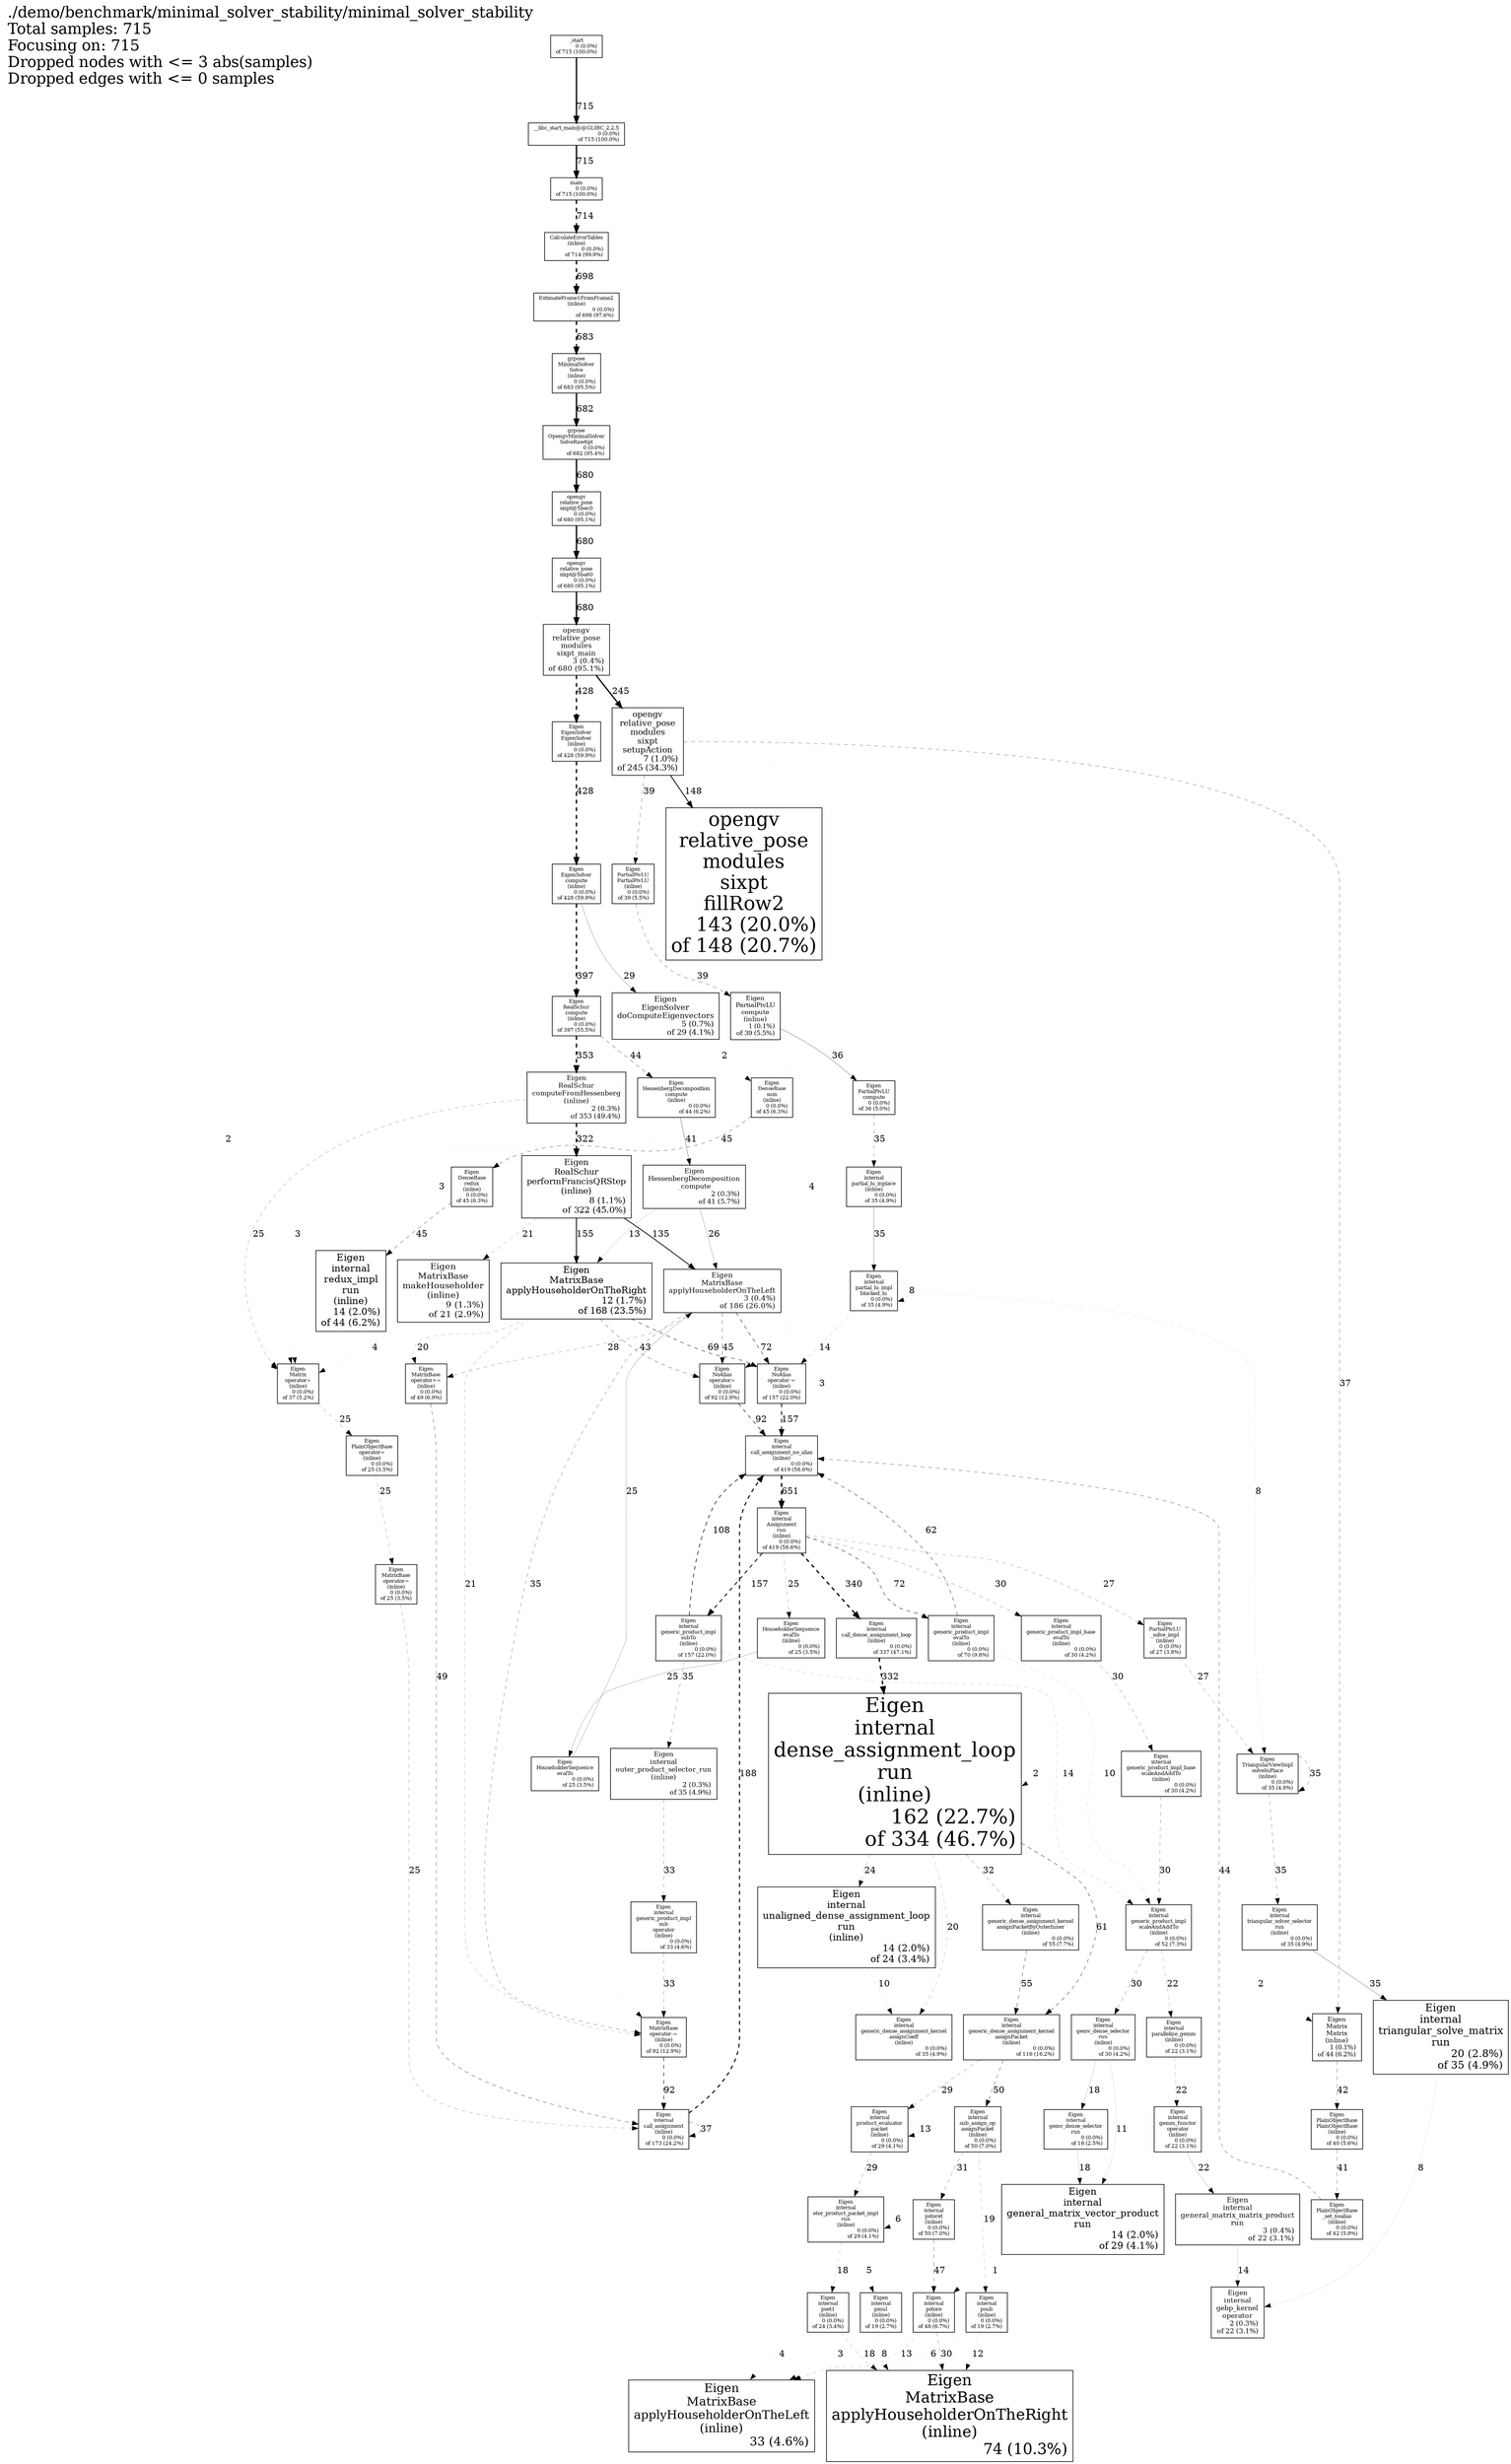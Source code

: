 digraph "./demo/benchmark/minimal_solver_stability/minimal_solver_stability; 715 samples" {
node [width=0.375,height=0.25];
Legend [shape=box,fontsize=24,shape=plaintext,label="./demo/benchmark/minimal_solver_stability/minimal_solver_stability\lTotal samples: 715\lFocusing on: 715\lDropped nodes with <= 3 abs(samples)\lDropped edges with <= 0 samples\l"];
N1 [label="__libc_start_main@@GLIBC_2.2.5\n0 (0.0%)\rof 715 (100.0%)\r",shape=box,fontsize=8.0];
N2 [label="_start\n0 (0.0%)\rof 715 (100.0%)\r",shape=box,fontsize=8.0];
N3 [label="main\n0 (0.0%)\rof 715 (100.0%)\r",shape=box,fontsize=8.0];
N4 [label="CalculateErrorTables\n(inline)\n0 (0.0%)\rof 714 (99.9%)\r",shape=box,fontsize=8.0];
N5 [label="EstimateFrame1FromFrame2\n(inline)\n0 (0.0%)\rof 698 (97.6%)\r",shape=box,fontsize=8.0];
N6 [label="grpose\nMinimalSolver\nSolve\n(inline)\n0 (0.0%)\rof 683 (95.5%)\r",shape=box,fontsize=8.0];
N7 [label="grpose\nOpengvMinimalSolver\nSolveRaw6pt\n0 (0.0%)\rof 682 (95.4%)\r",shape=box,fontsize=8.0];
N8 [label="opengv\nrelative_pose\nmodules\nsixpt_main\n3 (0.4%)\rof 680 (95.1%)\r",shape=box,fontsize=11.2];
N9 [label="opengv\nrelative_pose\nsixpt@5ba60\n0 (0.0%)\rof 680 (95.1%)\r",shape=box,fontsize=8.0];
N10 [label="opengv\nrelative_pose\nsixpt@5bec0\n0 (0.0%)\rof 680 (95.1%)\r",shape=box,fontsize=8.0];
N11 [label="Eigen\nEigenSolver\nEigenSolver\n(inline)\n0 (0.0%)\rof 428 (59.9%)\r",shape=box,fontsize=8.0];
N12 [label="Eigen\nEigenSolver\ncompute\n(inline)\n0 (0.0%)\rof 428 (59.9%)\r",shape=box,fontsize=8.0];
N13 [label="Eigen\ninternal\nAssignment\nrun\n(inline)\n0 (0.0%)\rof 419 (58.6%)\r",shape=box,fontsize=8.0];
N14 [label="Eigen\ninternal\ncall_assignment_no_alias\n(inline)\n0 (0.0%)\rof 419 (58.6%)\r",shape=box,fontsize=8.0];
N15 [label="Eigen\nRealSchur\ncompute\n(inline)\n0 (0.0%)\rof 397 (55.5%)\r",shape=box,fontsize=8.0];
N16 [label="Eigen\nRealSchur\ncomputeFromHessenberg\n(inline)\n2 (0.3%)\rof 353 (49.4%)\r",shape=box,fontsize=10.6];
N17 [label="Eigen\ninternal\ncall_dense_assignment_loop\n(inline)\n0 (0.0%)\rof 337 (47.1%)\r",shape=box,fontsize=8.0];
N18 [label="Eigen\ninternal\ndense_assignment_loop\nrun\n(inline)\n162 (22.7%)\rof 334 (46.7%)\r",shape=box,fontsize=31.8];
N19 [label="Eigen\nRealSchur\nperformFrancisQRStep\n(inline)\n8 (1.1%)\rof 322 (45.0%)\r",shape=box,fontsize=13.3];
N20 [label="opengv\nrelative_pose\nmodules\nsixpt\nsetupAction\n7 (1.0%)\rof 245 (34.3%)\r",shape=box,fontsize=12.9];
N21 [label="Eigen\nMatrixBase\napplyHouseholderOnTheLeft\n3 (0.4%)\rof 186 (26.0%)\r",shape=box,fontsize=11.2];
N22 [label="Eigen\ninternal\ncall_assignment\n(inline)\n0 (0.0%)\rof 173 (24.2%)\r",shape=box,fontsize=8.0];
N23 [label="Eigen\nMatrixBase\napplyHouseholderOnTheRight\n12 (1.7%)\rof 168 (23.5%)\r",shape=box,fontsize=14.5];
N24 [label="Eigen\nNoAlias\noperator-=\n(inline)\n0 (0.0%)\rof 157 (22.0%)\r",shape=box,fontsize=8.0];
N25 [label="Eigen\ninternal\ngeneric_product_impl\nsubTo\n(inline)\n0 (0.0%)\rof 157 (22.0%)\r",shape=box,fontsize=8.0];
N26 [label="opengv\nrelative_pose\nmodules\nsixpt\nfillRow2\n143 (20.0%)\rof 148 (20.7%)\r",shape=box,fontsize=30.4];
N27 [label="Eigen\ninternal\ngeneric_dense_assignment_kernel\nassignPacket\n(inline)\n0 (0.0%)\rof 116 (16.2%)\r",shape=box,fontsize=8.0];
N28 [label="Eigen\nMatrixBase\noperator-=\n(inline)\n0 (0.0%)\rof 92 (12.9%)\r",shape=box,fontsize=8.0];
N29 [label="Eigen\nNoAlias\noperator=\n(inline)\n0 (0.0%)\rof 92 (12.9%)\r",shape=box,fontsize=8.0];
N30 [label="Eigen\nMatrixBase\napplyHouseholderOnTheRight\n(inline)\n74 (10.3%)\r",shape=box,fontsize=24.1];
N31 [label="Eigen\ninternal\ngeneric_product_impl\nevalTo\n(inline)\n0 (0.0%)\rof 70 (9.8%)\r",shape=box,fontsize=8.0];
N32 [label="Eigen\ninternal\ngeneric_dense_assignment_kernel\nassignPacketByOuterInner\n(inline)\n0 (0.0%)\rof 55 (7.7%)\r",shape=box,fontsize=8.0];
N33 [label="Eigen\ninternal\ngeneric_product_impl\nscaleAndAddTo\n(inline)\n0 (0.0%)\rof 52 (7.3%)\r",shape=box,fontsize=8.0];
N34 [label="Eigen\ninternal\npstoret\n(inline)\n0 (0.0%)\rof 50 (7.0%)\r",shape=box,fontsize=8.0];
N35 [label="Eigen\ninternal\nsub_assign_op\nassignPacket\n(inline)\n0 (0.0%)\rof 50 (7.0%)\r",shape=box,fontsize=8.0];
N36 [label="Eigen\nMatrixBase\noperator+=\n(inline)\n0 (0.0%)\rof 49 (6.9%)\r",shape=box,fontsize=8.0];
N37 [label="Eigen\ninternal\npstore\n(inline)\n0 (0.0%)\rof 48 (6.7%)\r",shape=box,fontsize=8.0];
N38 [label="Eigen\nDenseBase\nredux\n(inline)\n0 (0.0%)\rof 45 (6.3%)\r",shape=box,fontsize=8.0];
N39 [label="Eigen\nDenseBase\nsum\n(inline)\n0 (0.0%)\rof 45 (6.3%)\r",shape=box,fontsize=8.0];
N40 [label="Eigen\nHessenbergDecomposition\ncompute\n(inline)\n0 (0.0%)\rof 44 (6.2%)\r",shape=box,fontsize=8.0];
N41 [label="Eigen\nMatrix\nMatrix\n(inline)\n1 (0.1%)\rof 44 (6.2%)\r",shape=box,fontsize=9.9];
N42 [label="Eigen\ninternal\nredux_impl\nrun\n(inline)\n14 (2.0%)\rof 44 (6.2%)\r",shape=box,fontsize=15.0];
N43 [label="Eigen\nPlainObjectBase\n_set_noalias\n(inline)\n0 (0.0%)\rof 42 (5.9%)\r",shape=box,fontsize=8.0];
N44 [label="Eigen\nHessenbergDecomposition\n_compute\n2 (0.3%)\rof 41 (5.7%)\r",shape=box,fontsize=10.6];
N45 [label="Eigen\nPlainObjectBase\nPlainObjectBase\n(inline)\n0 (0.0%)\rof 40 (5.6%)\r",shape=box,fontsize=8.0];
N46 [label="Eigen\nPartialPivLU\nPartialPivLU\n(inline)\n0 (0.0%)\rof 39 (5.5%)\r",shape=box,fontsize=8.0];
N47 [label="Eigen\nPartialPivLU\ncompute\n(inline)\n1 (0.1%)\rof 39 (5.5%)\r",shape=box,fontsize=9.9];
N48 [label="Eigen\nMatrix\noperator=\n(inline)\n0 (0.0%)\rof 37 (5.2%)\r",shape=box,fontsize=8.0];
N49 [label="Eigen\nPartialPivLU\ncompute\n0 (0.0%)\rof 36 (5.0%)\r",shape=box,fontsize=8.0];
N50 [label="Eigen\nTriangularViewImpl\nsolveInPlace\n(inline)\n0 (0.0%)\rof 35 (4.9%)\r",shape=box,fontsize=8.0];
N51 [label="Eigen\ninternal\ngeneric_dense_assignment_kernel\nassignCoeff\n(inline)\n0 (0.0%)\rof 35 (4.9%)\r",shape=box,fontsize=8.0];
N52 [label="Eigen\ninternal\nouter_product_selector_run\n(inline)\n2 (0.3%)\rof 35 (4.9%)\r",shape=box,fontsize=10.6];
N53 [label="Eigen\ninternal\npartial_lu_impl\nblocked_lu\n0 (0.0%)\rof 35 (4.9%)\r",shape=box,fontsize=8.0];
N54 [label="Eigen\ninternal\npartial_lu_inplace\n(inline)\n0 (0.0%)\rof 35 (4.9%)\r",shape=box,fontsize=8.0];
N55 [label="Eigen\ninternal\ntriangular_solve_matrix\nrun\n20 (2.8%)\rof 35 (4.9%)\r",shape=box,fontsize=16.4];
N56 [label="Eigen\ninternal\ntriangular_solver_selector\nrun\n(inline)\n0 (0.0%)\rof 35 (4.9%)\r",shape=box,fontsize=8.0];
N57 [label="Eigen\nMatrixBase\napplyHouseholderOnTheLeft\n(inline)\n33 (4.6%)\r",shape=box,fontsize=18.7];
N58 [label="Eigen\ninternal\ngeneric_product_impl\nsub\noperator\n(inline)\n0 (0.0%)\rof 33 (4.6%)\r",shape=box,fontsize=8.0];
N59 [label="Eigen\ninternal\ngemv_dense_selector\nrun\n(inline)\n0 (0.0%)\rof 30 (4.2%)\r",shape=box,fontsize=8.0];
N60 [label="Eigen\ninternal\ngeneric_product_impl_base\nevalTo\n(inline)\n0 (0.0%)\rof 30 (4.2%)\r",shape=box,fontsize=8.0];
N61 [label="Eigen\ninternal\ngeneric_product_impl_base\nscaleAndAddTo\n(inline)\n0 (0.0%)\rof 30 (4.2%)\r",shape=box,fontsize=8.0];
N62 [label="Eigen\nEigenSolver\ndoComputeEigenvectors\n5 (0.7%)\rof 29 (4.1%)\r",shape=box,fontsize=12.2];
N63 [label="Eigen\ninternal\netor_product_packet_impl\nrun\n(inline)\n0 (0.0%)\rof 29 (4.1%)\r",shape=box,fontsize=8.0];
N64 [label="Eigen\ninternal\ngeneral_matrix_vector_product\nrun\n14 (2.0%)\rof 29 (4.1%)\r",shape=box,fontsize=15.0];
N65 [label="Eigen\ninternal\nproduct_evaluator\npacket\n(inline)\n0 (0.0%)\rof 29 (4.1%)\r",shape=box,fontsize=8.0];
N66 [label="Eigen\nPartialPivLU\n_solve_impl\n(inline)\n0 (0.0%)\rof 27 (3.8%)\r",shape=box,fontsize=8.0];
N67 [label="Eigen\nHouseholderSequence\nevalTo\n0 (0.0%)\rof 25 (3.5%)\r",shape=box,fontsize=8.0];
N68 [label="Eigen\nHouseholderSequence\nevalTo\n(inline)\n0 (0.0%)\rof 25 (3.5%)\r",shape=box,fontsize=8.0];
N69 [label="Eigen\nMatrixBase\noperator=\n(inline)\n0 (0.0%)\rof 25 (3.5%)\r",shape=box,fontsize=8.0];
N70 [label="Eigen\nPlainObjectBase\noperator=\n(inline)\n0 (0.0%)\rof 25 (3.5%)\r",shape=box,fontsize=8.0];
N71 [label="Eigen\ninternal\npset1\n(inline)\n0 (0.0%)\rof 24 (3.4%)\r",shape=box,fontsize=8.0];
N72 [label="Eigen\ninternal\nunaligned_dense_assignment_loop\nrun\n(inline)\n14 (2.0%)\rof 24 (3.4%)\r",shape=box,fontsize=15.0];
N73 [label="Eigen\ninternal\ngebp_kernel\noperator\n2 (0.3%)\rof 22 (3.1%)\r",shape=box,fontsize=10.6];
N74 [label="Eigen\ninternal\ngemm_functor\noperator\n(inline)\n0 (0.0%)\rof 22 (3.1%)\r",shape=box,fontsize=8.0];
N75 [label="Eigen\ninternal\ngeneral_matrix_matrix_product\nrun\n3 (0.4%)\rof 22 (3.1%)\r",shape=box,fontsize=11.2];
N76 [label="Eigen\ninternal\nparallelize_gemm\n(inline)\n0 (0.0%)\rof 22 (3.1%)\r",shape=box,fontsize=8.0];
N77 [label="Eigen\nMatrixBase\nmakeHouseholder\n(inline)\n9 (1.3%)\rof 21 (2.9%)\r",shape=box,fontsize=13.6];
N78 [label="Eigen\ninternal\npmul\n(inline)\n0 (0.0%)\rof 19 (2.7%)\r",shape=box,fontsize=8.0];
N79 [label="Eigen\ninternal\npsub\n(inline)\n0 (0.0%)\rof 19 (2.7%)\r",shape=box,fontsize=8.0];
N80 [label="Eigen\ninternal\ngemv_dense_selector\nrun\n0 (0.0%)\rof 18 (2.5%)\r",shape=box,fontsize=8.0];
N1 -> N3 [label=715, weight=99, style="setlinewidth(2.000000)"];
N2 -> N1 [label=715, weight=99, style="setlinewidth(2.000000)"];
N3 -> N4 [label=714, weight=99, style="setlinewidth(2.000000),dashed"];
N4 -> N5 [label=698, weight=97, style="setlinewidth(2.000000),dashed"];
N5 -> N6 [label=683, weight=96, style="setlinewidth(2.000000),dashed"];
N6 -> N7 [label=682, weight=96, style="setlinewidth(2.000000)"];
N9 -> N8 [label=680, weight=96, style="setlinewidth(2.000000)"];
N10 -> N9 [label=680, weight=96, style="setlinewidth(2.000000)"];
N7 -> N10 [label=680, weight=96, style="setlinewidth(2.000000)"];
N14 -> N13 [label=651, weight=93, style="setlinewidth(2.000000),dashed"];
N11 -> N12 [label=428, weight=69, style="setlinewidth(2.000000),dashed"];
N8 -> N11 [label=428, weight=69, style="setlinewidth(2.000000),dashed"];
N12 -> N15 [label=397, weight=65, style="setlinewidth(2.000000),dashed"];
N15 -> N16 [label=353, weight=60, style="setlinewidth(2.000000),dashed"];
N13 -> N17 [label=340, weight=59, style="setlinewidth(2.000000),dashed"];
N17 -> N18 [label=332, weight=58, style="setlinewidth(2.000000),dashed"];
N16 -> N19 [label=322, weight=56, style="setlinewidth(2.000000),dashed"];
N8 -> N20 [label=245, weight=47, style="setlinewidth(2.000000)"];
N22 -> N14 [label=188, weight=39, style="setlinewidth(1.577622),dashed"];
N24 -> N14 [label=157, weight=34, style="setlinewidth(1.317483),dashed"];
N13 -> N25 [label=157, weight=34, style="setlinewidth(1.317483),dashed"];
N19 -> N23 [label=155, weight=34, style="setlinewidth(1.300699)"];
N20 -> N26 [label=148, weight=33, style="setlinewidth(1.241958)"];
N19 -> N21 [label=135, weight=30, style="setlinewidth(1.132867)"];
N25 -> N14 [label=108, weight=26, style="setlinewidth(0.906294),dashed"];
N29 -> N14 [label=92, weight=23, style="setlinewidth(0.772028),dashed"];
N28 -> N22 [label=92, weight=23, style="setlinewidth(0.772028),dashed"];
N21 -> N24 [label=72, weight=19, style="setlinewidth(0.604196),dashed"];
N13 -> N31 [label=72, weight=19, style="setlinewidth(0.604196),dashed"];
N23 -> N24 [label=69, weight=19, style="setlinewidth(0.579021),dashed"];
N31 -> N14 [label=62, weight=17, style="setlinewidth(0.520280),dashed"];
N18 -> N27 [label=61, weight=17, style="setlinewidth(0.511888),dashed"];
N32 -> N27 [label=55, weight=16, style="setlinewidth(0.461538),dashed"];
N27 -> N35 [label=50, weight=15, style="setlinewidth(0.419580),dashed"];
N36 -> N22 [label=49, weight=15, style="setlinewidth(0.411189),dashed"];
N34 -> N37 [label=47, weight=14, style="setlinewidth(0.394406),dashed"];
N38 -> N42 [label=45, weight=14, style="setlinewidth(0.377622),dashed"];
N39 -> N38 [label=45, weight=14, style="setlinewidth(0.377622),dashed"];
N21 -> N29 [label=45, weight=14, style="setlinewidth(0.377622),dashed"];
N43 -> N14 [label=44, weight=14, style="setlinewidth(0.369231),dashed"];
N15 -> N40 [label=44, weight=14, style="setlinewidth(0.369231),dashed"];
N23 -> N29 [label=43, weight=13, style="setlinewidth(0.360839),dashed"];
N41 -> N45 [label=42, weight=13, style="setlinewidth(0.352448),dashed"];
N40 -> N44 [label=41, weight=13, style="setlinewidth(0.344056)"];
N45 -> N43 [label=41, weight=13, style="setlinewidth(0.344056),dashed"];
N20 -> N46 [label=39, weight=12, style="setlinewidth(0.327273),dashed"];
N46 -> N47 [label=39, weight=12, style="setlinewidth(0.327273),dashed"];
N22 -> N22 [label=37, weight=12, style="setlinewidth(0.310490),dashed"];
N20 -> N41 [label=37, weight=12, style="setlinewidth(0.310490),dashed"];
N47 -> N49 [label=36, weight=12, style="setlinewidth(0.302098)"];
N56 -> N55 [label=35, weight=12, style="setlinewidth(0.293706)"];
N50 -> N50 [label=35, weight=12, style="setlinewidth(0.293706),dashed"];
N50 -> N56 [label=35, weight=12, style="setlinewidth(0.293706),dashed"];
N54 -> N53 [label=35, weight=12, style="setlinewidth(0.293706)"];
N49 -> N54 [label=35, weight=12, style="setlinewidth(0.293706),dashed"];
N25 -> N52 [label=35, weight=12, style="setlinewidth(0.293706),dashed"];
N21 -> N28 [label=35, weight=12, style="setlinewidth(0.293706),dashed"];
N52 -> N58 [label=33, weight=11, style="setlinewidth(0.276923),dashed"];
N58 -> N28 [label=33, weight=11, style="setlinewidth(0.276923),dashed"];
N18 -> N32 [label=32, weight=11, style="setlinewidth(0.268531),dashed"];
N35 -> N34 [label=31, weight=11, style="setlinewidth(0.260140),dashed"];
N61 -> N33 [label=30, weight=10, style="setlinewidth(0.251748),dashed"];
N37 -> N30 [label=30, weight=10, style="setlinewidth(0.251748),dashed"];
N33 -> N59 [label=30, weight=10, style="setlinewidth(0.251748),dashed"];
N13 -> N60 [label=30, weight=10, style="setlinewidth(0.251748),dashed"];
N60 -> N61 [label=30, weight=10, style="setlinewidth(0.251748),dashed"];
N12 -> N62 [label=29, weight=10, style="setlinewidth(0.243357)"];
N65 -> N63 [label=29, weight=10, style="setlinewidth(0.243357),dashed"];
N27 -> N65 [label=29, weight=10, style="setlinewidth(0.243357),dashed"];
N21 -> N36 [label=28, weight=10, style="setlinewidth(0.234965),dashed"];
N13 -> N66 [label=27, weight=10, style="setlinewidth(0.226573),dashed"];
N66 -> N50 [label=27, weight=10, style="setlinewidth(0.226573),dashed"];
N44 -> N21 [label=26, weight=9, style="setlinewidth(0.218182)"];
N13 -> N68 [label=25, weight=9, style="setlinewidth(0.209790),dashed"];
N16 -> N48 [label=25, weight=9, style="setlinewidth(0.209790),dashed"];
N67 -> N21 [label=25, weight=9, style="setlinewidth(0.209790)"];
N69 -> N22 [label=25, weight=9, style="setlinewidth(0.209790),dashed"];
N70 -> N69 [label=25, weight=9, style="setlinewidth(0.209790),dashed"];
N48 -> N70 [label=25, weight=9, style="setlinewidth(0.209790),dashed"];
N68 -> N67 [label=25, weight=9, style="setlinewidth(0.209790)"];
N18 -> N72 [label=24, weight=9, style="setlinewidth(0.201399),dashed"];
N76 -> N74 [label=22, weight=8, style="setlinewidth(0.184615),dashed"];
N74 -> N75 [label=22, weight=8, style="setlinewidth(0.184615)"];
N33 -> N76 [label=22, weight=8, style="setlinewidth(0.184615),dashed"];
N19 -> N77 [label=21, weight=8, style="setlinewidth(0.176224),dashed"];
N23 -> N28 [label=21, weight=8, style="setlinewidth(0.176224),dashed"];
N18 -> N51 [label=20, weight=8, style="setlinewidth(0.167832),dashed"];
N23 -> N36 [label=20, weight=8, style="setlinewidth(0.167832),dashed"];
N35 -> N79 [label=19, weight=7, style="setlinewidth(0.159441),dashed"];
N80 -> N64 [label=18, weight=7, style="setlinewidth(0.151049)"];
N63 -> N71 [label=18, weight=7, style="setlinewidth(0.151049),dashed"];
N71 -> N30 [label=18, weight=7, style="setlinewidth(0.151049),dashed"];
N59 -> N80 [label=18, weight=7, style="setlinewidth(0.151049)"];
N25 -> N33 [label=14, weight=6, style="setlinewidth(0.117483),dashed"];
N75 -> N73 [label=14, weight=6, style="setlinewidth(0.117483)"];
N53 -> N24 [label=14, weight=6, style="setlinewidth(0.117483),dashed"];
N37 -> N57 [label=13, weight=6, style="setlinewidth(0.109091),dashed"];
N65 -> N65 [label=13, weight=6, style="setlinewidth(0.109091),dashed"];
N44 -> N23 [label=13, weight=6, style="setlinewidth(0.109091)"];
N79 -> N30 [label=12, weight=5, style="setlinewidth(0.100699),dashed"];
N59 -> N64 [label=11, weight=5, style="setlinewidth(0.092308)"];
N31 -> N33 [label=10, weight=5, style="setlinewidth(0.083916),dashed"];
N72 -> N51 [label=10, weight=5, style="setlinewidth(0.083916),dashed"];
N53 -> N53 [label=8, weight=4, style="setlinewidth(0.067133)"];
N55 -> N73 [label=8, weight=4, style="setlinewidth(0.067133)"];
N78 -> N30 [label=8, weight=4, style="setlinewidth(0.067133),dashed"];
N53 -> N50 [label=8, weight=4, style="setlinewidth(0.067133),dashed"];
N63 -> N63 [label=6, weight=3, style="setlinewidth(0.050350),dashed"];
N79 -> N57 [label=6, weight=3, style="setlinewidth(0.050350),dashed"];
N63 -> N78 [label=5, weight=3, style="setlinewidth(0.041958),dashed"];
N71 -> N57 [label=4, weight=2, style="setlinewidth(0.033566),dashed"];
N62 -> N29 [label=4, weight=2, style="setlinewidth(0.033566),dashed"];
N77 -> N48 [label=4, weight=2, style="setlinewidth(0.033566),dashed"];
N40 -> N48 [label=3, weight=2, style="setlinewidth(0.025175),dashed"];
N78 -> N57 [label=3, weight=2, style="setlinewidth(0.025175),dashed"];
N47 -> N48 [label=3, weight=2, style="setlinewidth(0.025175),dashed"];
N20 -> N28 [label=3, weight=2, style="setlinewidth(0.025175),dashed"];
N33 -> N41 [label=2, weight=1, style="setlinewidth(0.016783),dashed"];
N12 -> N48 [label=2, weight=1, style="setlinewidth(0.016783),dashed"];
N18 -> N18 [label=2, weight=1, style="setlinewidth(0.016783),dashed"];
N62 -> N39 [label=2, weight=1, style="setlinewidth(0.016783),dashed"];
N64 -> N37 [label=1, weight=1, style="setlinewidth(0.008392),dashed"];
}

